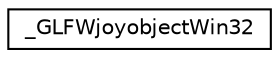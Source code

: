 digraph "Graphical Class Hierarchy"
{
 // LATEX_PDF_SIZE
  edge [fontname="Helvetica",fontsize="10",labelfontname="Helvetica",labelfontsize="10"];
  node [fontname="Helvetica",fontsize="10",shape=record];
  rankdir="LR";
  Node0 [label="_GLFWjoyobjectWin32",height=0.2,width=0.4,color="black", fillcolor="white", style="filled",URL="$struct__GLFWjoyobjectWin32.html",tooltip=" "];
}
